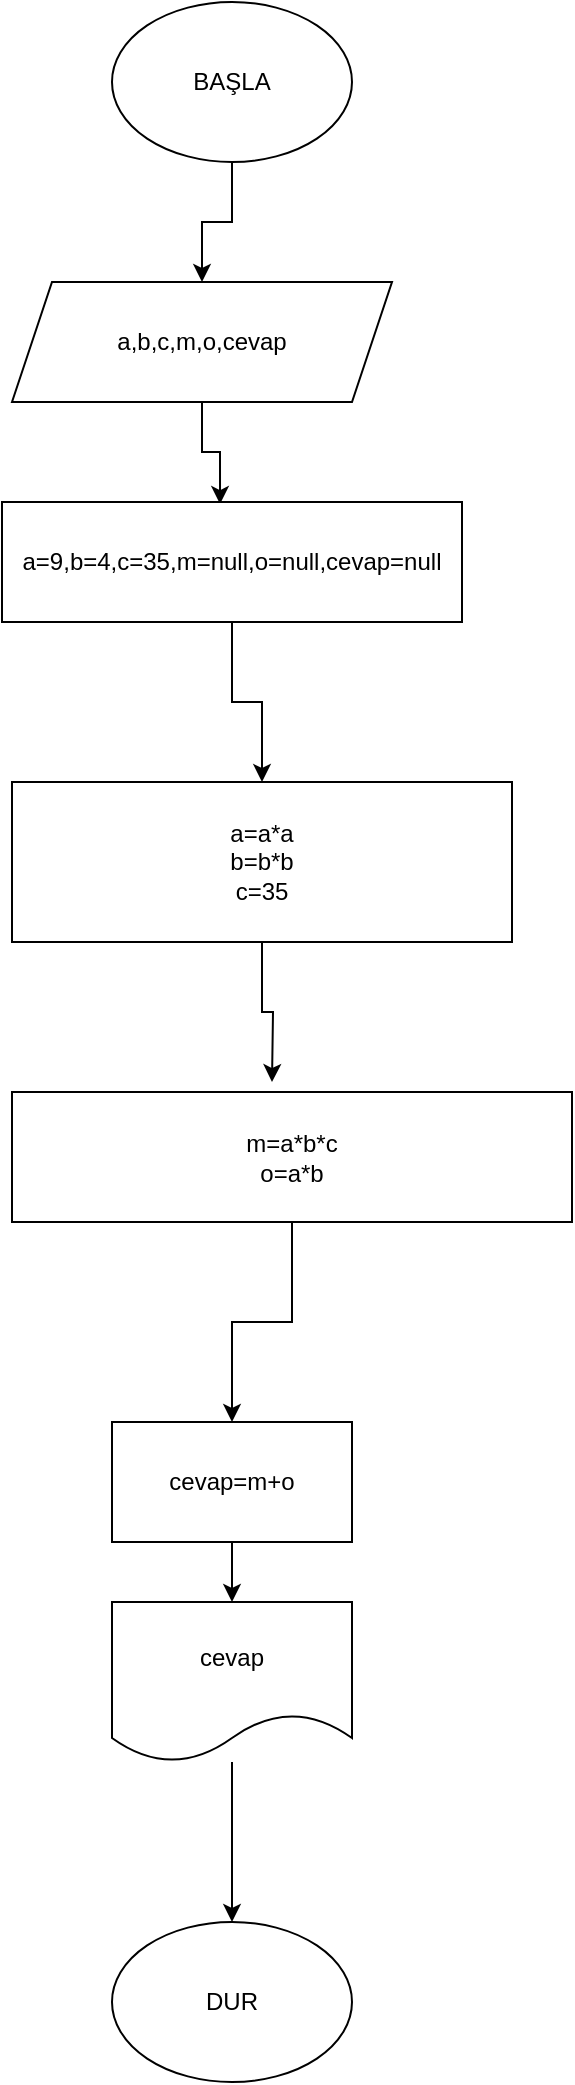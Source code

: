 <mxfile version="13.9.9" type="device"><diagram id="8GjvYfO8PyRY0YUW-Wcg" name="Sayfa -1"><mxGraphModel dx="621" dy="461" grid="1" gridSize="10" guides="1" tooltips="1" connect="1" arrows="1" fold="1" page="1" pageScale="1" pageWidth="827" pageHeight="1169" math="0" shadow="0"><root><mxCell id="0"/><mxCell id="1" parent="0"/><mxCell id="2Fu7O-YvT0BBAOZt5fZc-5" style="edgeStyle=orthogonalEdgeStyle;rounded=0;orthogonalLoop=1;jettySize=auto;html=1;exitX=0.5;exitY=1;exitDx=0;exitDy=0;" edge="1" parent="1" source="2Fu7O-YvT0BBAOZt5fZc-1" target="2Fu7O-YvT0BBAOZt5fZc-4"><mxGeometry relative="1" as="geometry"/></mxCell><mxCell id="2Fu7O-YvT0BBAOZt5fZc-1" value="BAŞLA" style="ellipse;whiteSpace=wrap;html=1;" vertex="1" parent="1"><mxGeometry x="350" y="40" width="120" height="80" as="geometry"/></mxCell><mxCell id="2Fu7O-YvT0BBAOZt5fZc-7" style="edgeStyle=orthogonalEdgeStyle;rounded=0;orthogonalLoop=1;jettySize=auto;html=1;exitX=0.5;exitY=1;exitDx=0;exitDy=0;entryX=0.474;entryY=0.017;entryDx=0;entryDy=0;entryPerimeter=0;" edge="1" parent="1" source="2Fu7O-YvT0BBAOZt5fZc-4" target="2Fu7O-YvT0BBAOZt5fZc-6"><mxGeometry relative="1" as="geometry"/></mxCell><mxCell id="2Fu7O-YvT0BBAOZt5fZc-4" value="a,b,c,m,o,cevap" style="shape=parallelogram;perimeter=parallelogramPerimeter;whiteSpace=wrap;html=1;fixedSize=1;" vertex="1" parent="1"><mxGeometry x="300" y="180" width="190" height="60" as="geometry"/></mxCell><mxCell id="2Fu7O-YvT0BBAOZt5fZc-18" style="edgeStyle=orthogonalEdgeStyle;rounded=0;orthogonalLoop=1;jettySize=auto;html=1;exitX=0.5;exitY=1;exitDx=0;exitDy=0;entryX=0.5;entryY=0;entryDx=0;entryDy=0;" edge="1" parent="1" source="2Fu7O-YvT0BBAOZt5fZc-6" target="2Fu7O-YvT0BBAOZt5fZc-15"><mxGeometry relative="1" as="geometry"/></mxCell><mxCell id="2Fu7O-YvT0BBAOZt5fZc-6" value="a=9,b=4,c=35,m=null,o=null,cevap=null" style="rounded=0;whiteSpace=wrap;html=1;" vertex="1" parent="1"><mxGeometry x="295" y="290" width="230" height="60" as="geometry"/></mxCell><mxCell id="2Fu7O-YvT0BBAOZt5fZc-14" style="edgeStyle=orthogonalEdgeStyle;rounded=0;orthogonalLoop=1;jettySize=auto;html=1;" edge="1" parent="1" source="2Fu7O-YvT0BBAOZt5fZc-11" target="2Fu7O-YvT0BBAOZt5fZc-13"><mxGeometry relative="1" as="geometry"/></mxCell><mxCell id="2Fu7O-YvT0BBAOZt5fZc-11" value="m=a*b*c&lt;br&gt;o=a*b&lt;br&gt;" style="rounded=0;whiteSpace=wrap;html=1;" vertex="1" parent="1"><mxGeometry x="300" y="585" width="280" height="65" as="geometry"/></mxCell><mxCell id="2Fu7O-YvT0BBAOZt5fZc-22" style="edgeStyle=orthogonalEdgeStyle;rounded=0;orthogonalLoop=1;jettySize=auto;html=1;exitX=0.5;exitY=1;exitDx=0;exitDy=0;entryX=0.5;entryY=0;entryDx=0;entryDy=0;" edge="1" parent="1" source="2Fu7O-YvT0BBAOZt5fZc-13" target="2Fu7O-YvT0BBAOZt5fZc-21"><mxGeometry relative="1" as="geometry"/></mxCell><mxCell id="2Fu7O-YvT0BBAOZt5fZc-13" value="cevap=m+o" style="rounded=0;whiteSpace=wrap;html=1;" vertex="1" parent="1"><mxGeometry x="350" y="750" width="120" height="60" as="geometry"/></mxCell><mxCell id="2Fu7O-YvT0BBAOZt5fZc-19" style="edgeStyle=orthogonalEdgeStyle;rounded=0;orthogonalLoop=1;jettySize=auto;html=1;" edge="1" parent="1" source="2Fu7O-YvT0BBAOZt5fZc-15"><mxGeometry relative="1" as="geometry"><mxPoint x="430" y="580" as="targetPoint"/></mxGeometry></mxCell><mxCell id="2Fu7O-YvT0BBAOZt5fZc-15" value="a=a*a&lt;br&gt;b=b*b&lt;br&gt;c=35" style="rounded=0;whiteSpace=wrap;html=1;" vertex="1" parent="1"><mxGeometry x="300" y="430" width="250" height="80" as="geometry"/></mxCell><mxCell id="2Fu7O-YvT0BBAOZt5fZc-24" style="edgeStyle=orthogonalEdgeStyle;rounded=0;orthogonalLoop=1;jettySize=auto;html=1;entryX=0.5;entryY=0;entryDx=0;entryDy=0;" edge="1" parent="1" source="2Fu7O-YvT0BBAOZt5fZc-21" target="2Fu7O-YvT0BBAOZt5fZc-23"><mxGeometry relative="1" as="geometry"/></mxCell><mxCell id="2Fu7O-YvT0BBAOZt5fZc-21" value="cevap" style="shape=document;whiteSpace=wrap;html=1;boundedLbl=1;" vertex="1" parent="1"><mxGeometry x="350" y="840" width="120" height="80" as="geometry"/></mxCell><mxCell id="2Fu7O-YvT0BBAOZt5fZc-23" value="DUR" style="ellipse;whiteSpace=wrap;html=1;" vertex="1" parent="1"><mxGeometry x="350" y="1000" width="120" height="80" as="geometry"/></mxCell></root></mxGraphModel></diagram></mxfile>